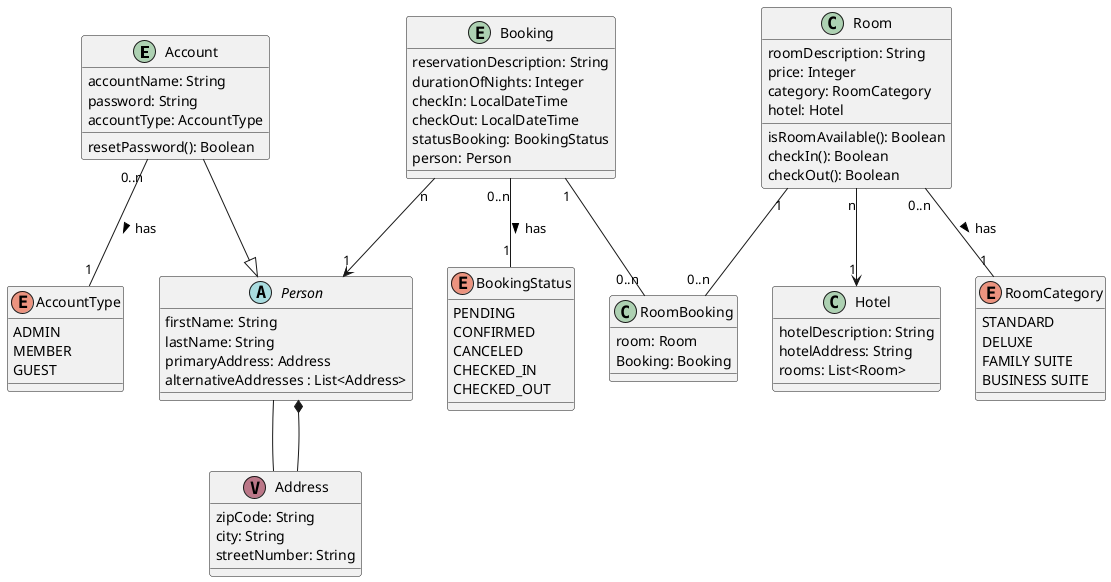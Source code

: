 @startuml

entity Account{
accountName: String
password: String
accountType: AccountType
resetPassword(): Boolean
}

enum AccountType{
ADMIN
MEMBER
GUEST
}

abstract class Person{
firstName: String
lastName: String
primaryAddress: Address
alternativeAddresses : List<Address>
}

entity Booking{
reservationDescription: String
durationOfNights: Integer
checkIn: LocalDateTime
checkOut: LocalDateTime
statusBooking: BookingStatus
person: Person
}

class Hotel{
hotelDescription: String
hotelAddress: String
rooms: List<Room>
}

enum BookingStatus{
PENDING
CONFIRMED
CANCELED
CHECKED_IN
CHECKED_OUT
}

class Room{
roomDescription: String
price: Integer
isRoomAvailable(): Boolean
checkIn(): Boolean
checkOut(): Boolean
category: RoomCategory
hotel: Hotel
}

class RoomBooking{
room: Room
Booking: Booking
}

enum RoomCategory{
STANDARD
DELUXE
FAMILY SUITE
BUSINESS SUITE
}

class Address<<V, #BB7788>>{
zipCode: String
city: String
streetNumber: String
}

Booking "0..n" --"1" BookingStatus : > has
Booking "1" --"0..n" RoomBooking
Room "1" --"0..n" RoomBooking

Room "n" --> "1" Hotel
Room "0..n" --"1" RoomCategory : > has

Booking "n" --> "1" Person
Person  --  Address
Person  *--  Address
Account --|> Person
Account "0..n" --"1" AccountType : > has

@enduml